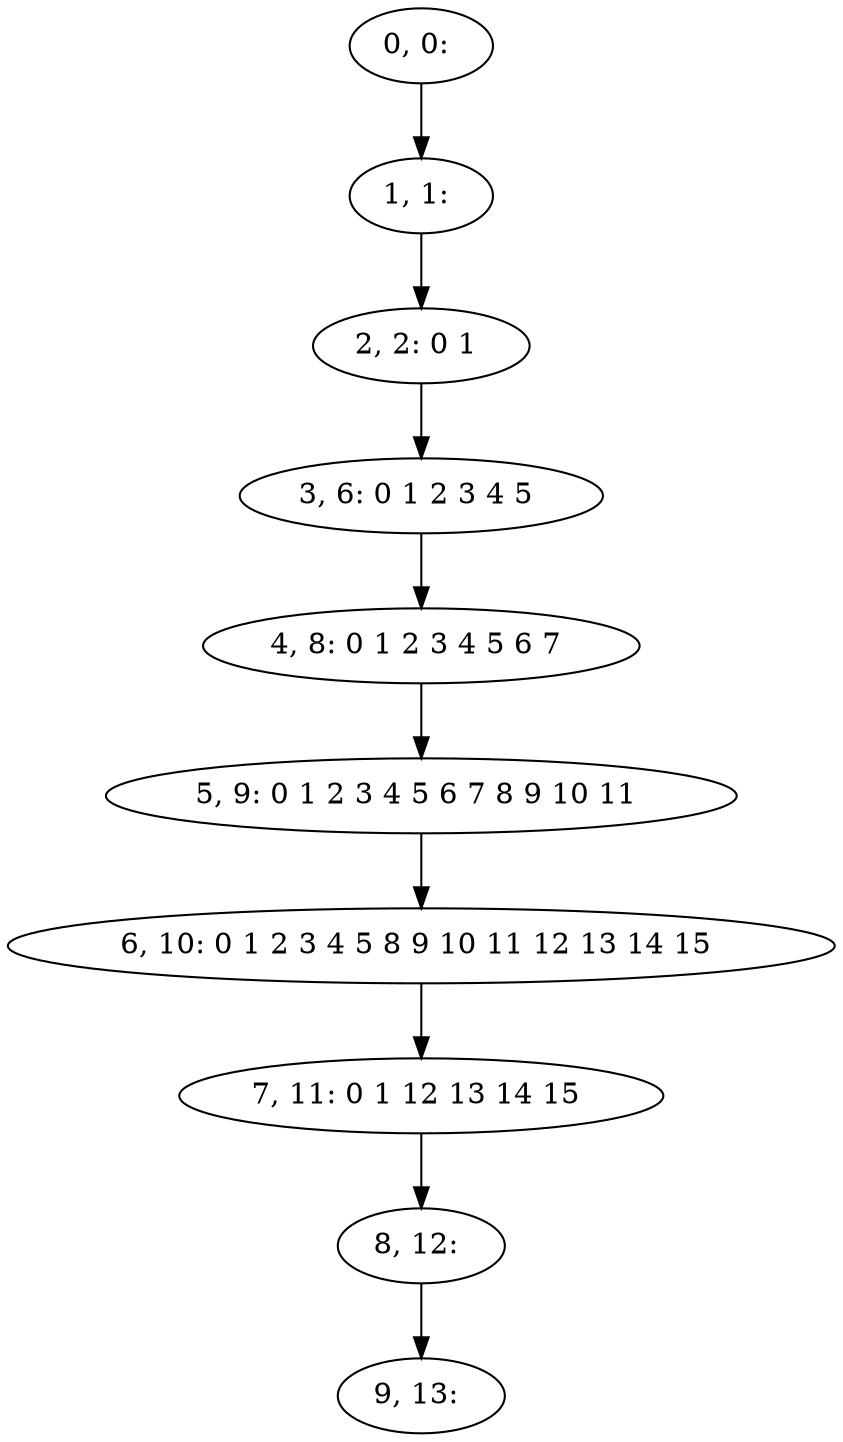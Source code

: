 digraph G {
0[label="0, 0: "];
1[label="1, 1: "];
2[label="2, 2: 0 1 "];
3[label="3, 6: 0 1 2 3 4 5 "];
4[label="4, 8: 0 1 2 3 4 5 6 7 "];
5[label="5, 9: 0 1 2 3 4 5 6 7 8 9 10 11 "];
6[label="6, 10: 0 1 2 3 4 5 8 9 10 11 12 13 14 15 "];
7[label="7, 11: 0 1 12 13 14 15 "];
8[label="8, 12: "];
9[label="9, 13: "];
0->1 ;
1->2 ;
2->3 ;
3->4 ;
4->5 ;
5->6 ;
6->7 ;
7->8 ;
8->9 ;
}
